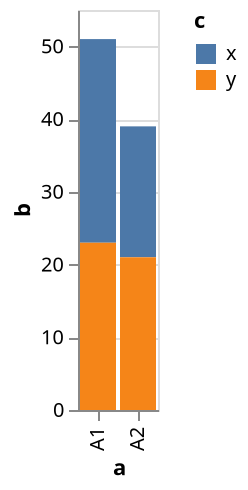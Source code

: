 {
  "$schema": "https://vega.github.io/schema/vega-lite/v3.json",
  "data": {
    "values": [
      {"a": "A1","b": 28, "c": "x"},
      {"a": "A1","b": 23, "c": "y"},
      {"a": "A2","b": 18, "c": "x"},
      {"a": "A2","b": 21, "c": "y"}
    ]
  },
  "mark": {"type": "bar"},
  "encoding": {
    "x": {"field": "a", "type": "ordinal"},
    "y": {"field": "b", "type": "quantitative", "stack": "zero"},
    "color": {"field": "c", "type": "nominal"}
  }
}
